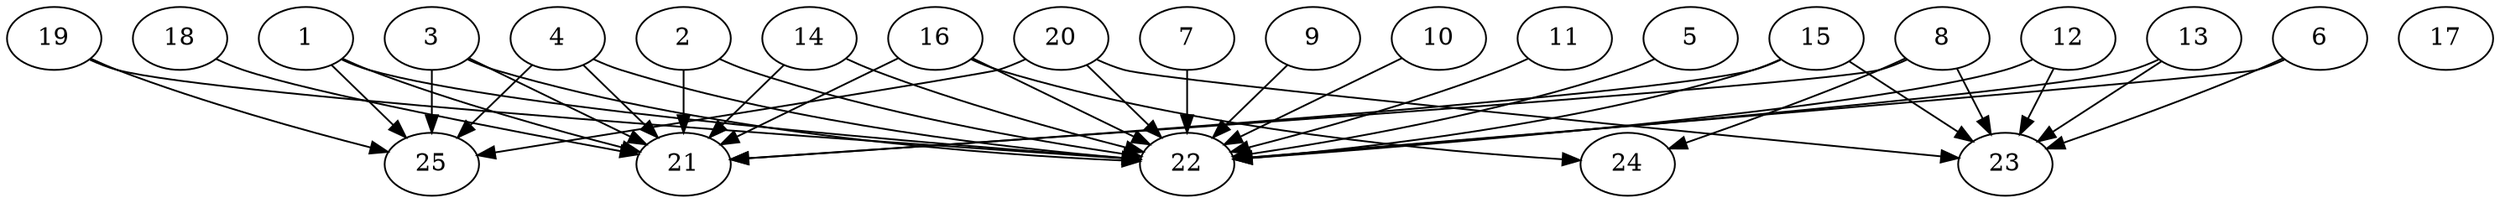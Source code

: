 // DAG automatically generated by daggen at Thu Oct  3 14:00:39 2019
// ./daggen --dot -n 25 --ccr 0.4 --fat 0.9 --regular 0.5 --density 0.9 --mindata 5242880 --maxdata 52428800 
digraph G {
  1 [size="103792640", alpha="0.07", expect_size="41517056"] 
  1 -> 21 [size ="41517056"]
  1 -> 22 [size ="41517056"]
  1 -> 25 [size ="41517056"]
  2 [size="67415040", alpha="0.08", expect_size="26966016"] 
  2 -> 21 [size ="26966016"]
  2 -> 22 [size ="26966016"]
  3 [size="120499200", alpha="0.01", expect_size="48199680"] 
  3 -> 21 [size ="48199680"]
  3 -> 22 [size ="48199680"]
  3 -> 25 [size ="48199680"]
  4 [size="73625600", alpha="0.16", expect_size="29450240"] 
  4 -> 21 [size ="29450240"]
  4 -> 22 [size ="29450240"]
  4 -> 25 [size ="29450240"]
  5 [size="20871680", alpha="0.05", expect_size="8348672"] 
  5 -> 22 [size ="8348672"]
  6 [size="56773120", alpha="0.16", expect_size="22709248"] 
  6 -> 22 [size ="22709248"]
  6 -> 23 [size ="22709248"]
  7 [size="32245760", alpha="0.03", expect_size="12898304"] 
  7 -> 22 [size ="12898304"]
  8 [size="70141440", alpha="0.10", expect_size="28056576"] 
  8 -> 21 [size ="28056576"]
  8 -> 23 [size ="28056576"]
  8 -> 24 [size ="28056576"]
  9 [size="90877440", alpha="0.17", expect_size="36350976"] 
  9 -> 22 [size ="36350976"]
  10 [size="100889600", alpha="0.10", expect_size="40355840"] 
  10 -> 22 [size ="40355840"]
  11 [size="66501120", alpha="0.04", expect_size="26600448"] 
  11 -> 22 [size ="26600448"]
  12 [size="106352640", alpha="0.01", expect_size="42541056"] 
  12 -> 22 [size ="42541056"]
  12 -> 23 [size ="42541056"]
  13 [size="37071360", alpha="0.01", expect_size="14828544"] 
  13 -> 22 [size ="14828544"]
  13 -> 23 [size ="14828544"]
  14 [size="45698560", alpha="0.06", expect_size="18279424"] 
  14 -> 21 [size ="18279424"]
  14 -> 22 [size ="18279424"]
  15 [size="20894720", alpha="0.14", expect_size="8357888"] 
  15 -> 21 [size ="8357888"]
  15 -> 22 [size ="8357888"]
  15 -> 23 [size ="8357888"]
  16 [size="51118080", alpha="0.16", expect_size="20447232"] 
  16 -> 21 [size ="20447232"]
  16 -> 22 [size ="20447232"]
  16 -> 24 [size ="20447232"]
  17 [size="24737280", alpha="0.04", expect_size="9894912"] 
  18 [size="40184320", alpha="0.13", expect_size="16073728"] 
  18 -> 21 [size ="16073728"]
  19 [size="98140160", alpha="0.15", expect_size="39256064"] 
  19 -> 22 [size ="39256064"]
  19 -> 25 [size ="39256064"]
  20 [size="79503360", alpha="0.19", expect_size="31801344"] 
  20 -> 22 [size ="31801344"]
  20 -> 23 [size ="31801344"]
  20 -> 25 [size ="31801344"]
  21 [size="20597760", alpha="0.18", expect_size="8239104"] 
  22 [size="43343360", alpha="0.07", expect_size="17337344"] 
  23 [size="50099200", alpha="0.14", expect_size="20039680"] 
  24 [size="54336000", alpha="0.11", expect_size="21734400"] 
  25 [size="89006080", alpha="0.09", expect_size="35602432"] 
}
